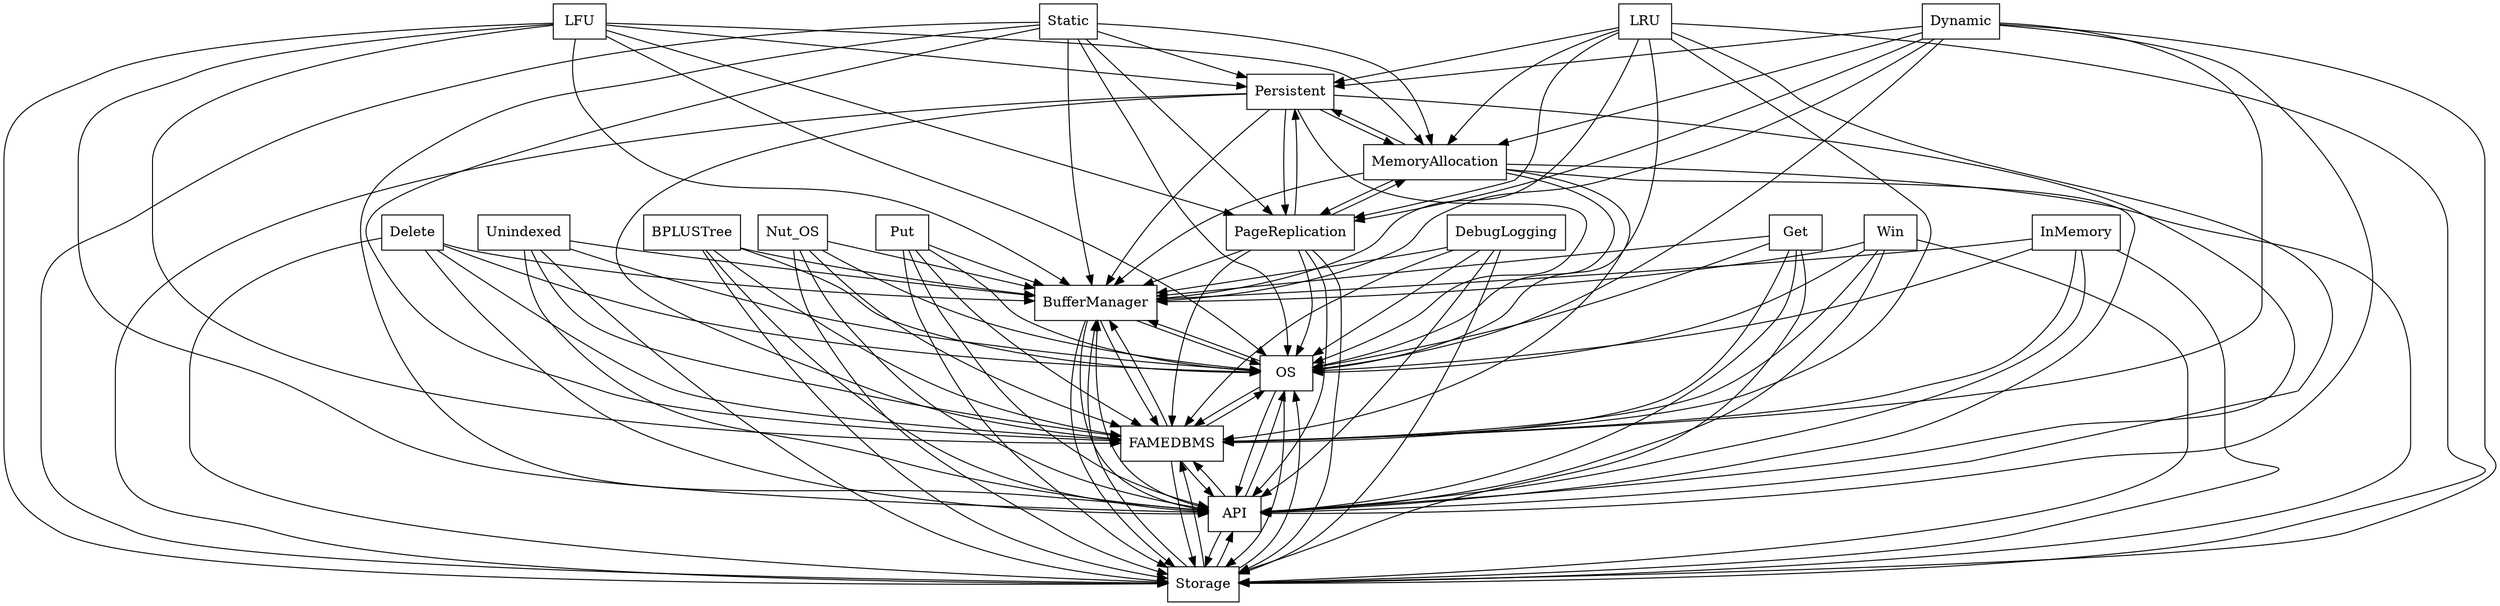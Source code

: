digraph{
graph [rankdir=TB];
node [shape=box];
edge [arrowhead=normal];
0[label="LFU",]
1[label="Put",]
2[label="BufferManager",]
3[label="Static",]
4[label="OS",]
5[label="LRU",]
6[label="Unindexed",]
7[label="Storage",]
8[label="API",]
9[label="Win",]
10[label="BPLUSTree",]
11[label="Nut_OS",]
12[label="FAMEDBMS",]
13[label="Dynamic",]
14[label="DebugLogging",]
15[label="Delete",]
16[label="Get",]
17[label="Persistent",]
18[label="MemoryAllocation",]
19[label="InMemory",]
20[label="PageReplication",]
0->2[label="",]
0->4[label="",]
0->7[label="",]
0->8[label="",]
0->12[label="",]
0->17[label="",]
0->18[label="",]
0->20[label="",]
1->2[label="",]
1->4[label="",]
1->7[label="",]
1->8[label="",]
1->12[label="",]
2->4[label="",]
2->7[label="",]
2->8[label="",]
2->12[label="",]
3->2[label="",]
3->4[label="",]
3->7[label="",]
3->8[label="",]
3->12[label="",]
3->17[label="",]
3->18[label="",]
3->20[label="",]
4->2[label="",]
4->7[label="",]
4->8[label="",]
4->12[label="",]
5->2[label="",]
5->4[label="",]
5->7[label="",]
5->8[label="",]
5->12[label="",]
5->17[label="",]
5->18[label="",]
5->20[label="",]
6->2[label="",]
6->4[label="",]
6->7[label="",]
6->8[label="",]
6->12[label="",]
7->2[label="",]
7->4[label="",]
7->8[label="",]
7->12[label="",]
8->2[label="",]
8->4[label="",]
8->7[label="",]
8->12[label="",]
9->2[label="",]
9->4[label="",]
9->7[label="",]
9->8[label="",]
9->12[label="",]
10->2[label="",]
10->4[label="",]
10->7[label="",]
10->8[label="",]
10->12[label="",]
11->2[label="",]
11->4[label="",]
11->7[label="",]
11->8[label="",]
11->12[label="",]
12->2[label="",]
12->4[label="",]
12->7[label="",]
12->8[label="",]
13->2[label="",]
13->4[label="",]
13->7[label="",]
13->8[label="",]
13->12[label="",]
13->17[label="",]
13->18[label="",]
13->20[label="",]
14->2[label="",]
14->4[label="",]
14->7[label="",]
14->8[label="",]
14->12[label="",]
15->2[label="",]
15->4[label="",]
15->7[label="",]
15->8[label="",]
15->12[label="",]
16->2[label="",]
16->4[label="",]
16->7[label="",]
16->8[label="",]
16->12[label="",]
17->2[label="",]
17->4[label="",]
17->7[label="",]
17->8[label="",]
17->12[label="",]
17->18[label="",]
17->20[label="",]
18->2[label="",]
18->4[label="",]
18->7[label="",]
18->8[label="",]
18->12[label="",]
18->17[label="",]
18->20[label="",]
19->2[label="",]
19->4[label="",]
19->7[label="",]
19->8[label="",]
19->12[label="",]
20->2[label="",]
20->4[label="",]
20->7[label="",]
20->8[label="",]
20->12[label="",]
20->17[label="",]
20->18[label="",]
}
